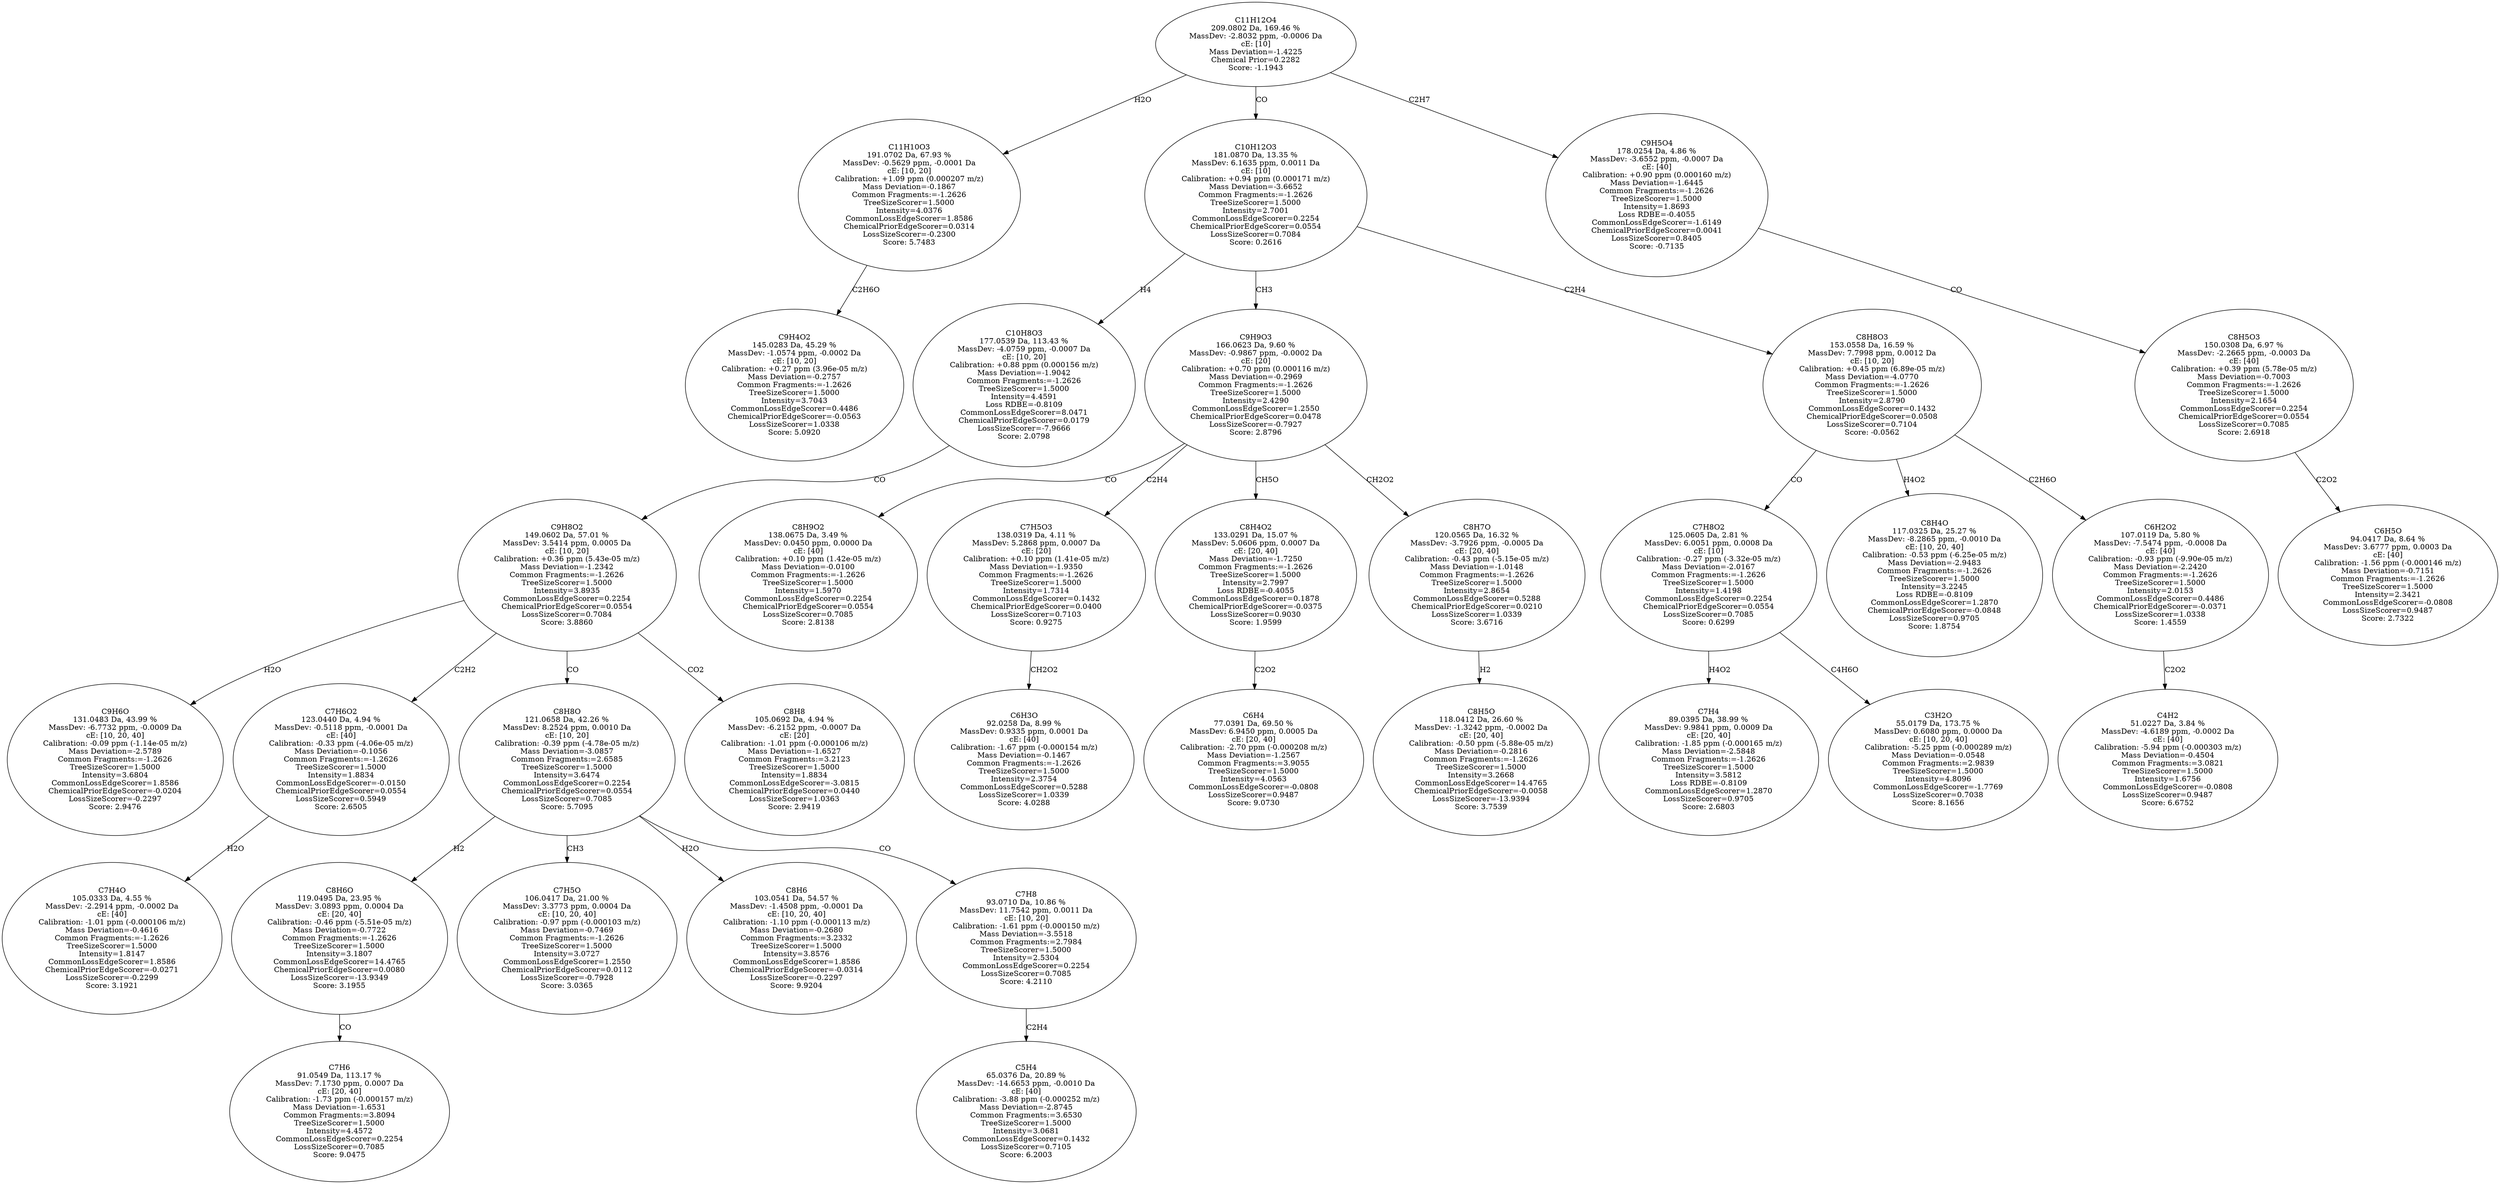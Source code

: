 strict digraph {
v1 [label="C9H4O2\n145.0283 Da, 45.29 %\nMassDev: -1.0574 ppm, -0.0002 Da\ncE: [10, 20]\nCalibration: +0.27 ppm (3.96e-05 m/z)\nMass Deviation=-0.2757\nCommon Fragments:=-1.2626\nTreeSizeScorer=1.5000\nIntensity=3.7043\nCommonLossEdgeScorer=0.4486\nChemicalPriorEdgeScorer=-0.0563\nLossSizeScorer=1.0338\nScore: 5.0920"];
v2 [label="C11H10O3\n191.0702 Da, 67.93 %\nMassDev: -0.5629 ppm, -0.0001 Da\ncE: [10, 20]\nCalibration: +1.09 ppm (0.000207 m/z)\nMass Deviation=-0.1867\nCommon Fragments:=-1.2626\nTreeSizeScorer=1.5000\nIntensity=4.0376\nCommonLossEdgeScorer=1.8586\nChemicalPriorEdgeScorer=0.0314\nLossSizeScorer=-0.2300\nScore: 5.7483"];
v3 [label="C9H6O\n131.0483 Da, 43.99 %\nMassDev: -6.7732 ppm, -0.0009 Da\ncE: [10, 20, 40]\nCalibration: -0.09 ppm (-1.14e-05 m/z)\nMass Deviation=-2.5789\nCommon Fragments:=-1.2626\nTreeSizeScorer=1.5000\nIntensity=3.6804\nCommonLossEdgeScorer=1.8586\nChemicalPriorEdgeScorer=-0.0204\nLossSizeScorer=-0.2297\nScore: 2.9476"];
v4 [label="C7H4O\n105.0333 Da, 4.55 %\nMassDev: -2.2914 ppm, -0.0002 Da\ncE: [40]\nCalibration: -1.01 ppm (-0.000106 m/z)\nMass Deviation=-0.4616\nCommon Fragments:=-1.2626\nTreeSizeScorer=1.5000\nIntensity=1.8147\nCommonLossEdgeScorer=1.8586\nChemicalPriorEdgeScorer=-0.0271\nLossSizeScorer=-0.2299\nScore: 3.1921"];
v5 [label="C7H6O2\n123.0440 Da, 4.94 %\nMassDev: -0.5118 ppm, -0.0001 Da\ncE: [40]\nCalibration: -0.33 ppm (-4.06e-05 m/z)\nMass Deviation=-0.1056\nCommon Fragments:=-1.2626\nTreeSizeScorer=1.5000\nIntensity=1.8834\nCommonLossEdgeScorer=-0.0150\nChemicalPriorEdgeScorer=0.0554\nLossSizeScorer=0.5949\nScore: 2.6505"];
v6 [label="C7H6\n91.0549 Da, 113.17 %\nMassDev: 7.1730 ppm, 0.0007 Da\ncE: [20, 40]\nCalibration: -1.73 ppm (-0.000157 m/z)\nMass Deviation=-1.6531\nCommon Fragments:=3.8094\nTreeSizeScorer=1.5000\nIntensity=4.4572\nCommonLossEdgeScorer=0.2254\nLossSizeScorer=0.7085\nScore: 9.0475"];
v7 [label="C8H6O\n119.0495 Da, 23.95 %\nMassDev: 3.0893 ppm, 0.0004 Da\ncE: [20, 40]\nCalibration: -0.46 ppm (-5.51e-05 m/z)\nMass Deviation=-0.7722\nCommon Fragments:=-1.2626\nTreeSizeScorer=1.5000\nIntensity=3.1807\nCommonLossEdgeScorer=14.4765\nChemicalPriorEdgeScorer=0.0080\nLossSizeScorer=-13.9349\nScore: 3.1955"];
v8 [label="C7H5O\n106.0417 Da, 21.00 %\nMassDev: 3.3773 ppm, 0.0004 Da\ncE: [10, 20, 40]\nCalibration: -0.97 ppm (-0.000103 m/z)\nMass Deviation=-0.7469\nCommon Fragments:=-1.2626\nTreeSizeScorer=1.5000\nIntensity=3.0727\nCommonLossEdgeScorer=1.2550\nChemicalPriorEdgeScorer=0.0112\nLossSizeScorer=-0.7928\nScore: 3.0365"];
v9 [label="C8H6\n103.0541 Da, 54.57 %\nMassDev: -1.4508 ppm, -0.0001 Da\ncE: [10, 20, 40]\nCalibration: -1.10 ppm (-0.000113 m/z)\nMass Deviation=-0.2680\nCommon Fragments:=3.2332\nTreeSizeScorer=1.5000\nIntensity=3.8576\nCommonLossEdgeScorer=1.8586\nChemicalPriorEdgeScorer=-0.0314\nLossSizeScorer=-0.2297\nScore: 9.9204"];
v10 [label="C5H4\n65.0376 Da, 20.89 %\nMassDev: -14.6653 ppm, -0.0010 Da\ncE: [40]\nCalibration: -3.88 ppm (-0.000252 m/z)\nMass Deviation=-2.8745\nCommon Fragments:=3.6530\nTreeSizeScorer=1.5000\nIntensity=3.0681\nCommonLossEdgeScorer=0.1432\nLossSizeScorer=0.7105\nScore: 6.2003"];
v11 [label="C7H8\n93.0710 Da, 10.86 %\nMassDev: 11.7542 ppm, 0.0011 Da\ncE: [10, 20]\nCalibration: -1.61 ppm (-0.000150 m/z)\nMass Deviation=-3.5518\nCommon Fragments:=2.7984\nTreeSizeScorer=1.5000\nIntensity=2.5304\nCommonLossEdgeScorer=0.2254\nLossSizeScorer=0.7085\nScore: 4.2110"];
v12 [label="C8H8O\n121.0658 Da, 42.26 %\nMassDev: 8.2524 ppm, 0.0010 Da\ncE: [10, 20]\nCalibration: -0.39 ppm (-4.78e-05 m/z)\nMass Deviation=-3.0857\nCommon Fragments:=2.6585\nTreeSizeScorer=1.5000\nIntensity=3.6474\nCommonLossEdgeScorer=0.2254\nChemicalPriorEdgeScorer=0.0554\nLossSizeScorer=0.7085\nScore: 5.7095"];
v13 [label="C8H8\n105.0692 Da, 4.94 %\nMassDev: -6.2152 ppm, -0.0007 Da\ncE: [20]\nCalibration: -1.01 ppm (-0.000106 m/z)\nMass Deviation=-1.6527\nCommon Fragments:=3.2123\nTreeSizeScorer=1.5000\nIntensity=1.8834\nCommonLossEdgeScorer=-3.0815\nChemicalPriorEdgeScorer=0.0440\nLossSizeScorer=1.0363\nScore: 2.9419"];
v14 [label="C9H8O2\n149.0602 Da, 57.01 %\nMassDev: 3.5414 ppm, 0.0005 Da\ncE: [10, 20]\nCalibration: +0.36 ppm (5.43e-05 m/z)\nMass Deviation=-1.2342\nCommon Fragments:=-1.2626\nTreeSizeScorer=1.5000\nIntensity=3.8935\nCommonLossEdgeScorer=0.2254\nChemicalPriorEdgeScorer=0.0554\nLossSizeScorer=0.7084\nScore: 3.8860"];
v15 [label="C10H8O3\n177.0539 Da, 113.43 %\nMassDev: -4.0759 ppm, -0.0007 Da\ncE: [10, 20]\nCalibration: +0.88 ppm (0.000156 m/z)\nMass Deviation=-1.9042\nCommon Fragments:=-1.2626\nTreeSizeScorer=1.5000\nIntensity=4.4591\nLoss RDBE=-0.8109\nCommonLossEdgeScorer=8.0471\nChemicalPriorEdgeScorer=0.0179\nLossSizeScorer=-7.9666\nScore: 2.0798"];
v16 [label="C8H9O2\n138.0675 Da, 3.49 %\nMassDev: 0.0450 ppm, 0.0000 Da\ncE: [40]\nCalibration: +0.10 ppm (1.42e-05 m/z)\nMass Deviation=-0.0100\nCommon Fragments:=-1.2626\nTreeSizeScorer=1.5000\nIntensity=1.5970\nCommonLossEdgeScorer=0.2254\nChemicalPriorEdgeScorer=0.0554\nLossSizeScorer=0.7085\nScore: 2.8138"];
v17 [label="C6H3O\n92.0258 Da, 8.99 %\nMassDev: 0.9335 ppm, 0.0001 Da\ncE: [40]\nCalibration: -1.67 ppm (-0.000154 m/z)\nMass Deviation=-0.1467\nCommon Fragments:=-1.2626\nTreeSizeScorer=1.5000\nIntensity=2.3754\nCommonLossEdgeScorer=0.5288\nLossSizeScorer=1.0339\nScore: 4.0288"];
v18 [label="C7H5O3\n138.0319 Da, 4.11 %\nMassDev: 5.2868 ppm, 0.0007 Da\ncE: [20]\nCalibration: +0.10 ppm (1.41e-05 m/z)\nMass Deviation=-1.9350\nCommon Fragments:=-1.2626\nTreeSizeScorer=1.5000\nIntensity=1.7314\nCommonLossEdgeScorer=0.1432\nChemicalPriorEdgeScorer=0.0400\nLossSizeScorer=0.7103\nScore: 0.9275"];
v19 [label="C6H4\n77.0391 Da, 69.50 %\nMassDev: 6.9450 ppm, 0.0005 Da\ncE: [20, 40]\nCalibration: -2.70 ppm (-0.000208 m/z)\nMass Deviation=-1.2567\nCommon Fragments:=3.9055\nTreeSizeScorer=1.5000\nIntensity=4.0563\nCommonLossEdgeScorer=-0.0808\nLossSizeScorer=0.9487\nScore: 9.0730"];
v20 [label="C8H4O2\n133.0291 Da, 15.07 %\nMassDev: 5.0606 ppm, 0.0007 Da\ncE: [20, 40]\nMass Deviation=-1.7250\nCommon Fragments:=-1.2626\nTreeSizeScorer=1.5000\nIntensity=2.7997\nLoss RDBE=-0.4055\nCommonLossEdgeScorer=0.1878\nChemicalPriorEdgeScorer=-0.0375\nLossSizeScorer=0.9030\nScore: 1.9599"];
v21 [label="C8H5O\n118.0412 Da, 26.60 %\nMassDev: -1.3242 ppm, -0.0002 Da\ncE: [20, 40]\nCalibration: -0.50 ppm (-5.88e-05 m/z)\nMass Deviation=-0.2816\nCommon Fragments:=-1.2626\nTreeSizeScorer=1.5000\nIntensity=3.2668\nCommonLossEdgeScorer=14.4765\nChemicalPriorEdgeScorer=-0.0058\nLossSizeScorer=-13.9394\nScore: 3.7539"];
v22 [label="C8H7O\n120.0565 Da, 16.32 %\nMassDev: -3.7926 ppm, -0.0005 Da\ncE: [20, 40]\nCalibration: -0.43 ppm (-5.15e-05 m/z)\nMass Deviation=-1.0148\nCommon Fragments:=-1.2626\nTreeSizeScorer=1.5000\nIntensity=2.8654\nCommonLossEdgeScorer=0.5288\nChemicalPriorEdgeScorer=0.0210\nLossSizeScorer=1.0339\nScore: 3.6716"];
v23 [label="C9H9O3\n166.0623 Da, 9.60 %\nMassDev: -0.9867 ppm, -0.0002 Da\ncE: [20]\nCalibration: +0.70 ppm (0.000116 m/z)\nMass Deviation=-0.2969\nCommon Fragments:=-1.2626\nTreeSizeScorer=1.5000\nIntensity=2.4290\nCommonLossEdgeScorer=1.2550\nChemicalPriorEdgeScorer=0.0478\nLossSizeScorer=-0.7927\nScore: 2.8796"];
v24 [label="C7H4\n89.0395 Da, 38.99 %\nMassDev: 9.9841 ppm, 0.0009 Da\ncE: [20, 40]\nCalibration: -1.85 ppm (-0.000165 m/z)\nMass Deviation=-2.5848\nCommon Fragments:=-1.2626\nTreeSizeScorer=1.5000\nIntensity=3.5812\nLoss RDBE=-0.8109\nCommonLossEdgeScorer=1.2870\nLossSizeScorer=0.9705\nScore: 2.6803"];
v25 [label="C3H2O\n55.0179 Da, 173.75 %\nMassDev: 0.6080 ppm, 0.0000 Da\ncE: [10, 20, 40]\nCalibration: -5.25 ppm (-0.000289 m/z)\nMass Deviation=-0.0548\nCommon Fragments:=2.9839\nTreeSizeScorer=1.5000\nIntensity=4.8096\nCommonLossEdgeScorer=-1.7769\nLossSizeScorer=0.7038\nScore: 8.1656"];
v26 [label="C7H8O2\n125.0605 Da, 2.81 %\nMassDev: 6.0051 ppm, 0.0008 Da\ncE: [10]\nCalibration: -0.27 ppm (-3.32e-05 m/z)\nMass Deviation=-2.0167\nCommon Fragments:=-1.2626\nTreeSizeScorer=1.5000\nIntensity=1.4198\nCommonLossEdgeScorer=0.2254\nChemicalPriorEdgeScorer=0.0554\nLossSizeScorer=0.7085\nScore: 0.6299"];
v27 [label="C8H4O\n117.0325 Da, 25.27 %\nMassDev: -8.2865 ppm, -0.0010 Da\ncE: [10, 20, 40]\nCalibration: -0.53 ppm (-6.25e-05 m/z)\nMass Deviation=-2.9483\nCommon Fragments:=-1.2626\nTreeSizeScorer=1.5000\nIntensity=3.2245\nLoss RDBE=-0.8109\nCommonLossEdgeScorer=1.2870\nChemicalPriorEdgeScorer=-0.0848\nLossSizeScorer=0.9705\nScore: 1.8754"];
v28 [label="C4H2\n51.0227 Da, 3.84 %\nMassDev: -4.6189 ppm, -0.0002 Da\ncE: [40]\nCalibration: -5.94 ppm (-0.000303 m/z)\nMass Deviation=-0.4504\nCommon Fragments:=3.0821\nTreeSizeScorer=1.5000\nIntensity=1.6756\nCommonLossEdgeScorer=-0.0808\nLossSizeScorer=0.9487\nScore: 6.6752"];
v29 [label="C6H2O2\n107.0119 Da, 5.80 %\nMassDev: -7.5474 ppm, -0.0008 Da\ncE: [40]\nCalibration: -0.93 ppm (-9.90e-05 m/z)\nMass Deviation=-2.2420\nCommon Fragments:=-1.2626\nTreeSizeScorer=1.5000\nIntensity=2.0153\nCommonLossEdgeScorer=0.4486\nChemicalPriorEdgeScorer=-0.0371\nLossSizeScorer=1.0338\nScore: 1.4559"];
v30 [label="C8H8O3\n153.0558 Da, 16.59 %\nMassDev: 7.7998 ppm, 0.0012 Da\ncE: [10, 20]\nCalibration: +0.45 ppm (6.89e-05 m/z)\nMass Deviation=-4.0770\nCommon Fragments:=-1.2626\nTreeSizeScorer=1.5000\nIntensity=2.8790\nCommonLossEdgeScorer=0.1432\nChemicalPriorEdgeScorer=0.0508\nLossSizeScorer=0.7104\nScore: -0.0562"];
v31 [label="C10H12O3\n181.0870 Da, 13.35 %\nMassDev: 6.1635 ppm, 0.0011 Da\ncE: [10]\nCalibration: +0.94 ppm (0.000171 m/z)\nMass Deviation=-3.6652\nCommon Fragments:=-1.2626\nTreeSizeScorer=1.5000\nIntensity=2.7001\nCommonLossEdgeScorer=0.2254\nChemicalPriorEdgeScorer=0.0554\nLossSizeScorer=0.7084\nScore: 0.2616"];
v32 [label="C6H5O\n94.0417 Da, 8.64 %\nMassDev: 3.6777 ppm, 0.0003 Da\ncE: [40]\nCalibration: -1.56 ppm (-0.000146 m/z)\nMass Deviation=-0.7151\nCommon Fragments:=-1.2626\nTreeSizeScorer=1.5000\nIntensity=2.3421\nCommonLossEdgeScorer=-0.0808\nLossSizeScorer=0.9487\nScore: 2.7322"];
v33 [label="C8H5O3\n150.0308 Da, 6.97 %\nMassDev: -2.2665 ppm, -0.0003 Da\ncE: [40]\nCalibration: +0.39 ppm (5.78e-05 m/z)\nMass Deviation=-0.7003\nCommon Fragments:=-1.2626\nTreeSizeScorer=1.5000\nIntensity=2.1654\nCommonLossEdgeScorer=0.2254\nChemicalPriorEdgeScorer=0.0554\nLossSizeScorer=0.7085\nScore: 2.6918"];
v34 [label="C9H5O4\n178.0254 Da, 4.86 %\nMassDev: -3.6552 ppm, -0.0007 Da\ncE: [40]\nCalibration: +0.90 ppm (0.000160 m/z)\nMass Deviation=-1.6445\nCommon Fragments:=-1.2626\nTreeSizeScorer=1.5000\nIntensity=1.8693\nLoss RDBE=-0.4055\nCommonLossEdgeScorer=-1.6149\nChemicalPriorEdgeScorer=0.0041\nLossSizeScorer=0.8405\nScore: -0.7135"];
v35 [label="C11H12O4\n209.0802 Da, 169.46 %\nMassDev: -2.8032 ppm, -0.0006 Da\ncE: [10]\nMass Deviation=-1.4225\nChemical Prior=0.2282\nScore: -1.1943"];
v2 -> v1 [label="C2H6O"];
v35 -> v2 [label="H2O"];
v14 -> v3 [label="H2O"];
v5 -> v4 [label="H2O"];
v14 -> v5 [label="C2H2"];
v7 -> v6 [label="CO"];
v12 -> v7 [label="H2"];
v12 -> v8 [label="CH3"];
v12 -> v9 [label="H2O"];
v11 -> v10 [label="C2H4"];
v12 -> v11 [label="CO"];
v14 -> v12 [label="CO"];
v14 -> v13 [label="CO2"];
v15 -> v14 [label="CO"];
v31 -> v15 [label="H4"];
v23 -> v16 [label="CO"];
v18 -> v17 [label="CH2O2"];
v23 -> v18 [label="C2H4"];
v20 -> v19 [label="C2O2"];
v23 -> v20 [label="CH5O"];
v22 -> v21 [label="H2"];
v23 -> v22 [label="CH2O2"];
v31 -> v23 [label="CH3"];
v26 -> v24 [label="H4O2"];
v26 -> v25 [label="C4H6O"];
v30 -> v26 [label="CO"];
v30 -> v27 [label="H4O2"];
v29 -> v28 [label="C2O2"];
v30 -> v29 [label="C2H6O"];
v31 -> v30 [label="C2H4"];
v35 -> v31 [label="CO"];
v33 -> v32 [label="C2O2"];
v34 -> v33 [label="CO"];
v35 -> v34 [label="C2H7"];
}